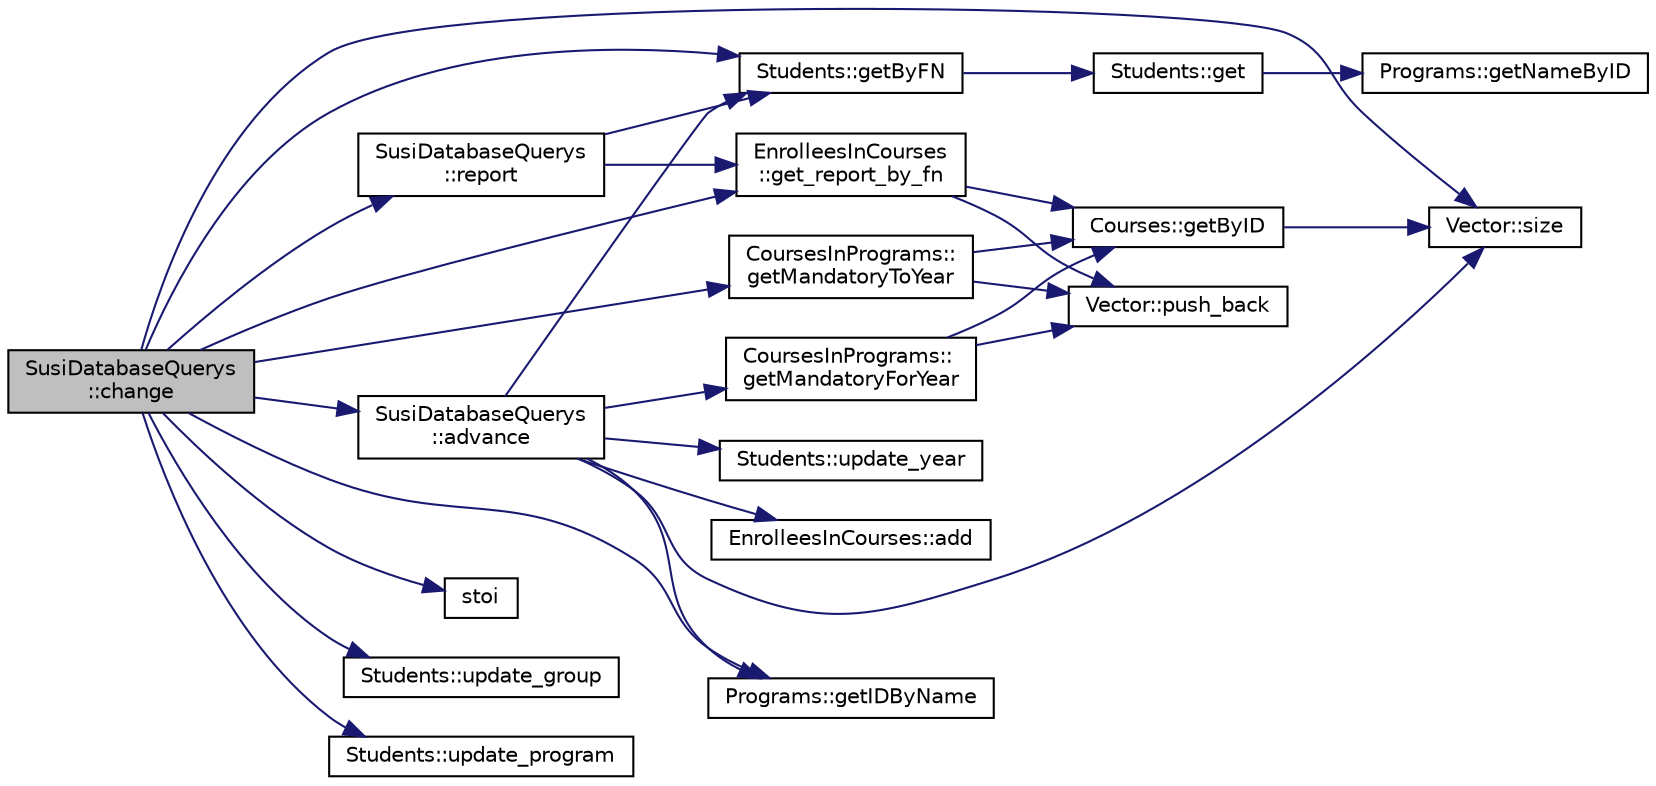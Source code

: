 digraph "SusiDatabaseQuerys::change"
{
 // LATEX_PDF_SIZE
  edge [fontname="Helvetica",fontsize="10",labelfontname="Helvetica",labelfontsize="10"];
  node [fontname="Helvetica",fontsize="10",shape=record];
  rankdir="LR";
  Node1 [label="SusiDatabaseQuerys\l::change",height=0.2,width=0.4,color="black", fillcolor="grey75", style="filled", fontcolor="black",tooltip=" "];
  Node1 -> Node2 [color="midnightblue",fontsize="10",style="solid",fontname="Helvetica"];
  Node2 [label="SusiDatabaseQuerys\l::advance",height=0.2,width=0.4,color="black", fillcolor="white", style="filled",URL="$class_susi_database_querys.html#ab98d107ab224dbe96ec904c937799f08",tooltip=" "];
  Node2 -> Node3 [color="midnightblue",fontsize="10",style="solid",fontname="Helvetica"];
  Node3 [label="EnrolleesInCourses::add",height=0.2,width=0.4,color="black", fillcolor="white", style="filled",URL="$class_enrollees_in_courses.html#ac3cccc6034d8a679e46139be2fd157a7",tooltip=" "];
  Node2 -> Node4 [color="midnightblue",fontsize="10",style="solid",fontname="Helvetica"];
  Node4 [label="Students::getByFN",height=0.2,width=0.4,color="black", fillcolor="white", style="filled",URL="$class_students.html#a50fca4894a5b8d62fbb36ee52eac83df",tooltip=" "];
  Node4 -> Node5 [color="midnightblue",fontsize="10",style="solid",fontname="Helvetica"];
  Node5 [label="Students::get",height=0.2,width=0.4,color="black", fillcolor="white", style="filled",URL="$class_students.html#a6c30eb2eef875efaa8d72aa9cdfca39a",tooltip=" "];
  Node5 -> Node6 [color="midnightblue",fontsize="10",style="solid",fontname="Helvetica"];
  Node6 [label="Programs::getNameByID",height=0.2,width=0.4,color="black", fillcolor="white", style="filled",URL="$class_programs.html#a7dc1bbdc990578657c6fda63c78f720d",tooltip=" "];
  Node2 -> Node7 [color="midnightblue",fontsize="10",style="solid",fontname="Helvetica"];
  Node7 [label="Programs::getIDByName",height=0.2,width=0.4,color="black", fillcolor="white", style="filled",URL="$class_programs.html#a38465cc0fe94193aa430608787393143",tooltip=" "];
  Node2 -> Node8 [color="midnightblue",fontsize="10",style="solid",fontname="Helvetica"];
  Node8 [label="CoursesInPrograms::\lgetMandatoryForYear",height=0.2,width=0.4,color="black", fillcolor="white", style="filled",URL="$class_courses_in_programs.html#a019270bce2393fac09a64c28f80e45fd",tooltip=" "];
  Node8 -> Node9 [color="midnightblue",fontsize="10",style="solid",fontname="Helvetica"];
  Node9 [label="Courses::getByID",height=0.2,width=0.4,color="black", fillcolor="white", style="filled",URL="$class_courses.html#a803737a79669500e773e7092d18e8541",tooltip=" "];
  Node9 -> Node10 [color="midnightblue",fontsize="10",style="solid",fontname="Helvetica"];
  Node10 [label="Vector::size",height=0.2,width=0.4,color="black", fillcolor="white", style="filled",URL="$class_vector.html#a9b439586cd10cb45d002ca9d6e3db43c",tooltip=" "];
  Node8 -> Node11 [color="midnightblue",fontsize="10",style="solid",fontname="Helvetica"];
  Node11 [label="Vector::push_back",height=0.2,width=0.4,color="black", fillcolor="white", style="filled",URL="$class_vector.html#aafe4fd2dc987ac473b52ef757aa7a202",tooltip=" "];
  Node2 -> Node10 [color="midnightblue",fontsize="10",style="solid",fontname="Helvetica"];
  Node2 -> Node12 [color="midnightblue",fontsize="10",style="solid",fontname="Helvetica"];
  Node12 [label="Students::update_year",height=0.2,width=0.4,color="black", fillcolor="white", style="filled",URL="$class_students.html#ae66d7d89c1e9b685ba54c49637bb6d57",tooltip=" "];
  Node1 -> Node13 [color="midnightblue",fontsize="10",style="solid",fontname="Helvetica"];
  Node13 [label="EnrolleesInCourses\l::get_report_by_fn",height=0.2,width=0.4,color="black", fillcolor="white", style="filled",URL="$class_enrollees_in_courses.html#ae09c5f5bf792e1751ac91df1021efc7f",tooltip=" "];
  Node13 -> Node9 [color="midnightblue",fontsize="10",style="solid",fontname="Helvetica"];
  Node13 -> Node11 [color="midnightblue",fontsize="10",style="solid",fontname="Helvetica"];
  Node1 -> Node4 [color="midnightblue",fontsize="10",style="solid",fontname="Helvetica"];
  Node1 -> Node7 [color="midnightblue",fontsize="10",style="solid",fontname="Helvetica"];
  Node1 -> Node14 [color="midnightblue",fontsize="10",style="solid",fontname="Helvetica"];
  Node14 [label="CoursesInPrograms::\lgetMandatoryToYear",height=0.2,width=0.4,color="black", fillcolor="white", style="filled",URL="$class_courses_in_programs.html#af269b9c4a6ac14b9f1a55e44aedd19c0",tooltip=" "];
  Node14 -> Node9 [color="midnightblue",fontsize="10",style="solid",fontname="Helvetica"];
  Node14 -> Node11 [color="midnightblue",fontsize="10",style="solid",fontname="Helvetica"];
  Node1 -> Node15 [color="midnightblue",fontsize="10",style="solid",fontname="Helvetica"];
  Node15 [label="SusiDatabaseQuerys\l::report",height=0.2,width=0.4,color="black", fillcolor="white", style="filled",URL="$class_susi_database_querys.html#ab58b79c5d4ce4c7a2a51876b97592b81",tooltip=" "];
  Node15 -> Node13 [color="midnightblue",fontsize="10",style="solid",fontname="Helvetica"];
  Node15 -> Node4 [color="midnightblue",fontsize="10",style="solid",fontname="Helvetica"];
  Node1 -> Node10 [color="midnightblue",fontsize="10",style="solid",fontname="Helvetica"];
  Node1 -> Node16 [color="midnightblue",fontsize="10",style="solid",fontname="Helvetica"];
  Node16 [label="stoi",height=0.2,width=0.4,color="black", fillcolor="white", style="filled",URL="$string_8cpp.html#ad6c1e4e71b0db829d771e8fc13f4eaca",tooltip=" "];
  Node1 -> Node17 [color="midnightblue",fontsize="10",style="solid",fontname="Helvetica"];
  Node17 [label="Students::update_group",height=0.2,width=0.4,color="black", fillcolor="white", style="filled",URL="$class_students.html#a096b9ddb81e902c97a5530490ffbf958",tooltip=" "];
  Node1 -> Node18 [color="midnightblue",fontsize="10",style="solid",fontname="Helvetica"];
  Node18 [label="Students::update_program",height=0.2,width=0.4,color="black", fillcolor="white", style="filled",URL="$class_students.html#a53e1b22139e98acf71d29a6b96ba9c73",tooltip=" "];
}
